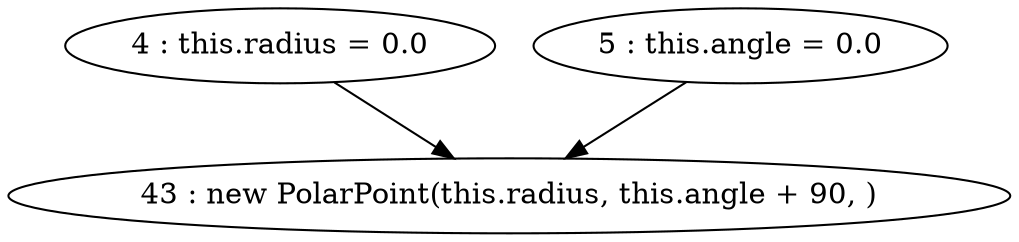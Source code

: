 digraph G {
"4 : this.radius = 0.0"
"4 : this.radius = 0.0" -> "43 : new PolarPoint(this.radius, this.angle + 90, )"
"5 : this.angle = 0.0"
"5 : this.angle = 0.0" -> "43 : new PolarPoint(this.radius, this.angle + 90, )"
"43 : new PolarPoint(this.radius, this.angle + 90, )"
}